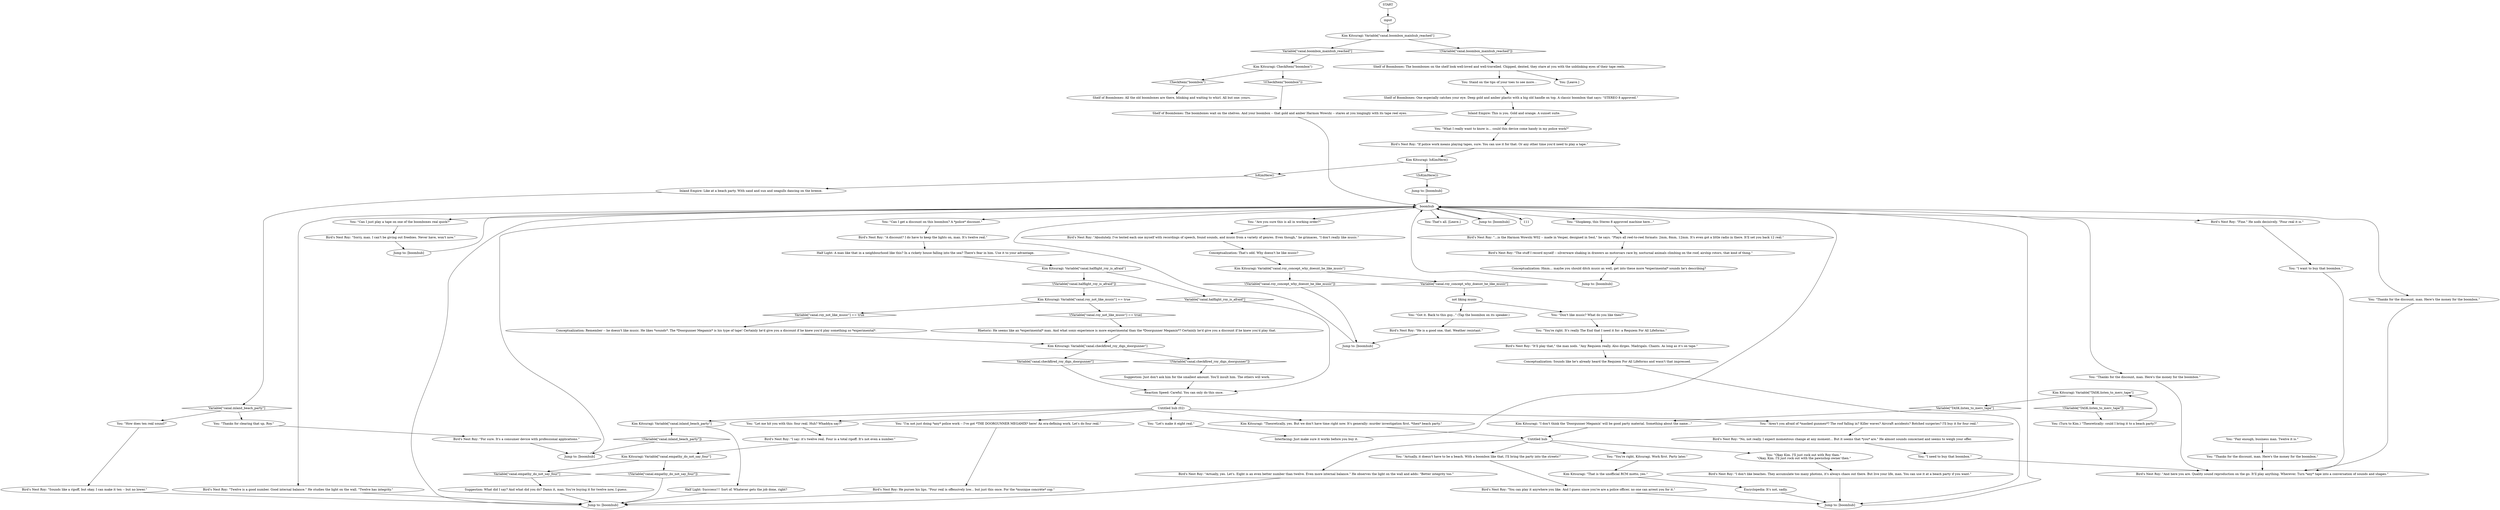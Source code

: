 # PAWNSHOP / SHELF OF BOOMBOXES
# You look at and ask Roy about the boombox.
# ==================================================
digraph G {
	  0 [label="START"];
	  1 [label="input"];
	  2 [label="Bird's Nest Roy: \"You can play it anywhere you like. And I guess since you're are a police officer, no one can arrest you for it.\""];
	  3 [label="Kim Kitsuragi: \"I don't think the 'Doorgunner Megamix' will be good party material. Something about the name...\""];
	  4 [label="Shelf of Boomboxes: The boomboxes on the shelf look well-loved and well-travelled. Chipped, dented, they stare at you with the unblinking eyes of their tape reels."];
	  5 [label="Bird's Nest Roy: \"A discount? I do have to keep the lights on, man. It's twelve reál.\""];
	  6 [label="Kim Kitsuragi: Variable[\"canal.roy_concept_why_doesnt_he_like_music\"]"];
	  7 [label="Variable[\"canal.roy_concept_why_doesnt_he_like_music\"]", shape=diamond];
	  8 [label="!(Variable[\"canal.roy_concept_why_doesnt_he_like_music\"])", shape=diamond];
	  9 [label="Kim Kitsuragi: Variable[\"canal.empathy_do_not_say_four\"]"];
	  10 [label="Variable[\"canal.empathy_do_not_say_four\"]", shape=diamond];
	  11 [label="!(Variable[\"canal.empathy_do_not_say_four\"])", shape=diamond];
	  12 [label="Jump to: [boomhub]"];
	  13 [label="Jump to: [boomhub]"];
	  14 [label="Conceptualization: Hmm... maybe you should ditch music as well, get into these more *experimental* sounds he's describing?"];
	  15 [label="Half Light: A man like that in a neighbourhood like this? In a rickety house falling into the sea? There's fear in him. Use it to your advantage."];
	  16 [label="You: \"Are you sure this is all in working order?\""];
	  17 [label="Jump to: [boomhub]"];
	  18 [label="Suggestion: Just don't ask him for the smallest amount. You'll insult him. The others will work."];
	  19 [label="You: \"Aren't you afraid of *masked gunmen*? The roof falling in? Killer waves? Aircraft accidents? Botched surgeries? I'll buy it for four reál.\""];
	  20 [label="Conceptualization: That's odd. Why doesn't he like music?"];
	  21 [label="Conceptualization: Remember -- he doesn't like music. He likes *sounds*. The *Doorgunner Megamix* is his type of tape! Certainly he'd give you a discount if he knew you'd play something so *experimental*."];
	  22 [label="Conceptualization: Sounds like he's already heard the Requiem For All Lifeforms and wasn't that impressed."];
	  23 [label="Encyclopedia: It's not, sadly."];
	  24 [label="Bird's Nest Roy: \"...is the Harmon Wowshi W02 -- made in Vesper, designed in Seol,\" he says. \"Plays all reel-to-reel formats: 2mm, 8mm, 12mm. It's even got a little radio in there. It'll set you back 12 reál.\""];
	  25 [label="You: \"Don't like music? What do you like then?\""];
	  26 [label="Shelf of Boomboxes: One especially catches your eye. Deep gold and amber plastic with a big old handle on top. A classic boombox that says: \"STEREO 8 approved.\""];
	  27 [label="Inland Empire: Like at a beach party. With sand and sun and seagulls dancing on the breeze."];
	  28 [label="You: \"You're right, Kitsuragi. Work first. Party later.\""];
	  29 [label="Reaction Speed: Careful. You can only do this once."];
	  30 [label="Bird's Nest Roy: \"Absolutely. I've tested each one myself with recordings of speech, found sounds, and music from a variety of genres. Even though,\" he grimaces, \"I don't really like music.\""];
	  31 [label="Shelf of Boomboxes: The boomboxes wait on the shelves. And your boombox -- that gold and amber Harmon Wowshi -- stares at you longingly with its tape reel eyes."];
	  32 [label="You: [Leave.]"];
	  33 [label="Bird's Nest Roy: \"He is a good one, that. Weather resistant.\""];
	  34 [label="Kim Kitsuragi: Variable[\"canal.halflight_roy_is_afraid\"]"];
	  35 [label="Variable[\"canal.halflight_roy_is_afraid\"]", shape=diamond];
	  36 [label="!(Variable[\"canal.halflight_roy_is_afraid\"])", shape=diamond];
	  37 [label="You: \"I'm not just doing *any* police work -- I've got *THE DOORGUNNER MEGAMIX* here! An era-defining work. Let's do four reál.\""];
	  38 [label="You: \"Let me hit you with this: four reál. Huh? Whaddya say?\""];
	  39 [label="Inland Empire: This is you. Gold and orange. A sunset suite."];
	  40 [label="You: \"Can I just play a tape on one of the boomboxes real quick?\""];
	  41 [label="Bird's Nest Roy: \"Sorry, man. I can't be giving out freebies. Never have, won't now.\""];
	  42 [label="Jump to: [boomhub]"];
	  43 [label="Bird's Nest Roy: \"I don't like beaches. They accumulate too many photons, it's always chaos out there. But live your life, man. You can use it at a beach party if you want.\""];
	  44 [label="Kim Kitsuragi: Variable[\"canal.checkfired_roy_digs_doorgunner\"]"];
	  45 [label="Variable[\"canal.checkfired_roy_digs_doorgunner\"]", shape=diamond];
	  46 [label="!(Variable[\"canal.checkfired_roy_digs_doorgunner\"])", shape=diamond];
	  47 [label="Shelf of Boomboxes: All the old boomboxes are there, blinking and waiting to whirl. All but one: yours."];
	  48 [label="Suggestion: What did I say? And what did you do? Damn it, man. You're buying it for twelve now, I guess."];
	  49 [label="Jump to: [boomhub]"];
	  50 [label="Untitled hub"];
	  51 [label="boomhub"];
	  52 [label="Kim Kitsuragi: \"That is the unofficial RCM motto, yes.\""];
	  53 [label="You: \"Okay Kim. I'll just rock out with Roy then.\"\n\"Okay, Kim. I'll just rock out with the pawnshop owner then.\""];
	  54 [label="You: Stand on the tips of your toes to see more..."];
	  55 [label="Bird's Nest Roy: \"If police work means playing tapes, sure. You can use it for that. Or any other time you'd need to play a tape.\""];
	  56 [label="You: \"Got it. Back to this guy...\" (Tap the boombox on its speaker.)"];
	  57 [label="You: \"Thanks for clearing that up, Roy.\""];
	  58 [label="Bird's Nest Roy: \"Sounds like a ripoff, but okay. I can make it ten -- but no lower.\""];
	  59 [label="Kim Kitsuragi: Variable[\"TASK.listen_to_merc_tape\"]"];
	  60 [label="Variable[\"TASK.listen_to_merc_tape\"]", shape=diamond];
	  61 [label="!(Variable[\"TASK.listen_to_merc_tape\"])", shape=diamond];
	  62 [label="Kim Kitsuragi: IsKimHere()"];
	  63 [label="IsKimHere()", shape=diamond];
	  64 [label="!(IsKimHere())", shape=diamond];
	  65 [label="Untitled hub (02)"];
	  66 [label="Kim Kitsuragi: Variable[\"canal.boombox_mainhub_reached\"]"];
	  67 [label="Variable[\"canal.boombox_mainhub_reached\"]", shape=diamond];
	  68 [label="!(Variable[\"canal.boombox_mainhub_reached\"])", shape=diamond];
	  69 [label="Bird's Nest Roy: \"It'll play that,\" the man nods. \"Any Requiem really. Also dirges. Madrigals. Chants. As long as it's on tape.\""];
	  70 [label="Bird's Nest Roy: \"No, not really. I expect momentous change at any moment... But it seems that *you* are.\" He almost sounds concerned and seems to weigh your offer."];
	  71 [label="Kim Kitsuragi: CheckItem(\"boombox\")"];
	  72 [label="CheckItem(\"boombox\")", shape=diamond];
	  73 [label="!(CheckItem(\"boombox\"))", shape=diamond];
	  74 [label="You: That's all. [Leave.]"];
	  75 [label="You: \"Let's make it eight reál.\""];
	  76 [label="You: \"Thanks for the discount, man. Here's the money for the boombox.\""];
	  77 [label="Jump to: [boomhub]"];
	  78 [label="Rhetoric: He seems like an *experimental* man. And what sonic experience is more experimental than the *Doorgunner Megamix*? Certainly he'd give you a discount if he knew you'd play that."];
	  79 [label="Kim Kitsuragi: Variable[\"canal.roy_not_like_music\"] == true"];
	  80 [label="Variable[\"canal.roy_not_like_music\"] == true", shape=diamond];
	  81 [label="!(Variable[\"canal.roy_not_like_music\"] == true)", shape=diamond];
	  82 [label="Bird's Nest Roy: \"And here you are. Quality sound reproduction on the go. It'll play anything. Wherever. Turn *any* tape into a conversation of sounds and shapes.\""];
	  83 [label="You: \"Thanks for the discount, man. Here's the money for the boombox.\""];
	  84 [label="You: \"Actually, it doesn't have to be a beach. With a boombox like that, I'll bring the party into the streets!\""];
	  85 [label="Bird's Nest Roy: He purses his lips. \"Four reál is offensively low... but just this once. For the *musique concrète* cop.\""];
	  86 [label="You: \"Shopkeep, this Stereo 8 approved machine here...\""];
	  87 [label="Jump to: [boomhub]"];
	  88 [label="not liking music"];
	  89 [label="Bird's Nest Roy: \"For sure. It's a consumer device with professional applications.\""];
	  90 [label="Bird's Nest Roy: \"I say: it's twelve reál. Four is a total ripoff. It's not even a number.\""];
	  91 [label="You: \"Fair enough, business man. Twelve it is.\""];
	  92 [label="Kim Kitsuragi: \"Theoretically, yes. But we don't have time right now. It's generally: murder investigation first, *then* beach party.\""];
	  93 [label="You: (Turn to Kim.) \"Theoretically: could I bring it to a beach party?\""];
	  94 [label="You: \"How does ten reál sound?\""];
	  95 [label="Kim Kitsuragi: Variable[\"canal.inland_beach_party\"]"];
	  96 [label="Variable[\"canal.inland_beach_party\"]", shape=diamond];
	  97 [label="!(Variable[\"canal.inland_beach_party\"])", shape=diamond];
	  98 [label="Half Light: Succcess!!! Sort of. Whatever gets the job done, right?"];
	  99 [label="You: \"I want to buy that boombox.\""];
	  100 [label="Jump to: [boomhub]"];
	  101 [label="Bird's Nest Roy: \"The stuff I record myself -- silverware shaking in drawers as motorcars race by, nocturnal animals climbing on the roof, airship rotors, that kind of thing.\""];
	  102 [label="You: \"You're right. It's really The End that I need it for: a Requiem For All Lifeforms.\""];
	  103 [label="Bird's Nest Roy: \"Actually, yes. Let's. Eight is an even better number than twelve. Even more internal balance.\" He observes the light on the wall and adds: \"Better integrity too.\""];
	  104 [label="Interfacing: Just make sure it works before you buy it."];
	  105 [label="You: \"What I really want to know is... could this device come handy in my police work?\""];
	  106 [label="You: \"Can I get a discount on this boombox? A *police* discount.\""];
	  107 [label="Bird's Nest Roy: \"Twelve is a good number. Good internal balance.\" He studies the light on the wall. \"Twelve has integrity.\""];
	  108 [label="You: \"Thanks for the discount, man. Here's the money for the boombox.\""];
	  109 [label="Bird's Nest Roy: \"Fine.\" He nods decisively. \"Four reál it is.\""];
	  110 [label="You: \"I need to buy that boombox.\""];
	  0 -> 1
	  1 -> 66
	  2 -> 17
	  3 -> 50
	  4 -> 32
	  4 -> 54
	  5 -> 15
	  6 -> 8
	  6 -> 7
	  7 -> 88
	  8 -> 87
	  9 -> 10
	  9 -> 11
	  10 -> 48
	  11 -> 42
	  12 -> 51
	  13 -> 51
	  14 -> 12
	  15 -> 34
	  16 -> 30
	  17 -> 51
	  18 -> 29
	  19 -> 70
	  20 -> 6
	  21 -> 44
	  22 -> 17
	  23 -> 17
	  24 -> 101
	  25 -> 102
	  26 -> 39
	  27 -> 96
	  28 -> 52
	  29 -> 65
	  30 -> 20
	  31 -> 51
	  33 -> 87
	  34 -> 35
	  34 -> 36
	  35 -> 29
	  36 -> 79
	  37 -> 85
	  38 -> 90
	  39 -> 105
	  40 -> 41
	  41 -> 13
	  42 -> 51
	  43 -> 17
	  44 -> 45
	  44 -> 46
	  45 -> 29
	  46 -> 18
	  48 -> 42
	  49 -> 51
	  50 -> 28
	  50 -> 84
	  50 -> 53
	  50 -> 103
	  51 -> 100
	  51 -> 40
	  51 -> 106
	  51 -> 107
	  51 -> 76
	  51 -> 109
	  51 -> 74
	  51 -> 111
	  51 -> 16
	  51 -> 83
	  51 -> 86
	  52 -> 23
	  53 -> 43
	  54 -> 26
	  55 -> 62
	  56 -> 33
	  57 -> 89
	  58 -> 42
	  59 -> 60
	  59 -> 61
	  60 -> 3
	  61 -> 93
	  62 -> 64
	  62 -> 63
	  63 -> 27
	  64 -> 49
	  65 -> 37
	  65 -> 38
	  65 -> 75
	  65 -> 19
	  65 -> 92
	  65 -> 95
	  66 -> 67
	  66 -> 68
	  67 -> 71
	  68 -> 4
	  69 -> 22
	  70 -> 110
	  71 -> 72
	  71 -> 73
	  72 -> 47
	  73 -> 31
	  75 -> 104
	  76 -> 82
	  77 -> 51
	  78 -> 44
	  79 -> 80
	  79 -> 81
	  80 -> 21
	  81 -> 78
	  83 -> 82
	  84 -> 2
	  85 -> 42
	  86 -> 24
	  87 -> 51
	  88 -> 56
	  88 -> 25
	  89 -> 77
	  90 -> 9
	  91 -> 108
	  92 -> 50
	  93 -> 59
	  94 -> 58
	  95 -> 97
	  95 -> 98
	  96 -> 57
	  96 -> 94
	  97 -> 77
	  98 -> 42
	  99 -> 82
	  100 -> 51
	  101 -> 14
	  102 -> 69
	  103 -> 42
	  104 -> 51
	  105 -> 55
	  106 -> 5
	  107 -> 42
	  108 -> 82
	  109 -> 99
	  110 -> 82
}

